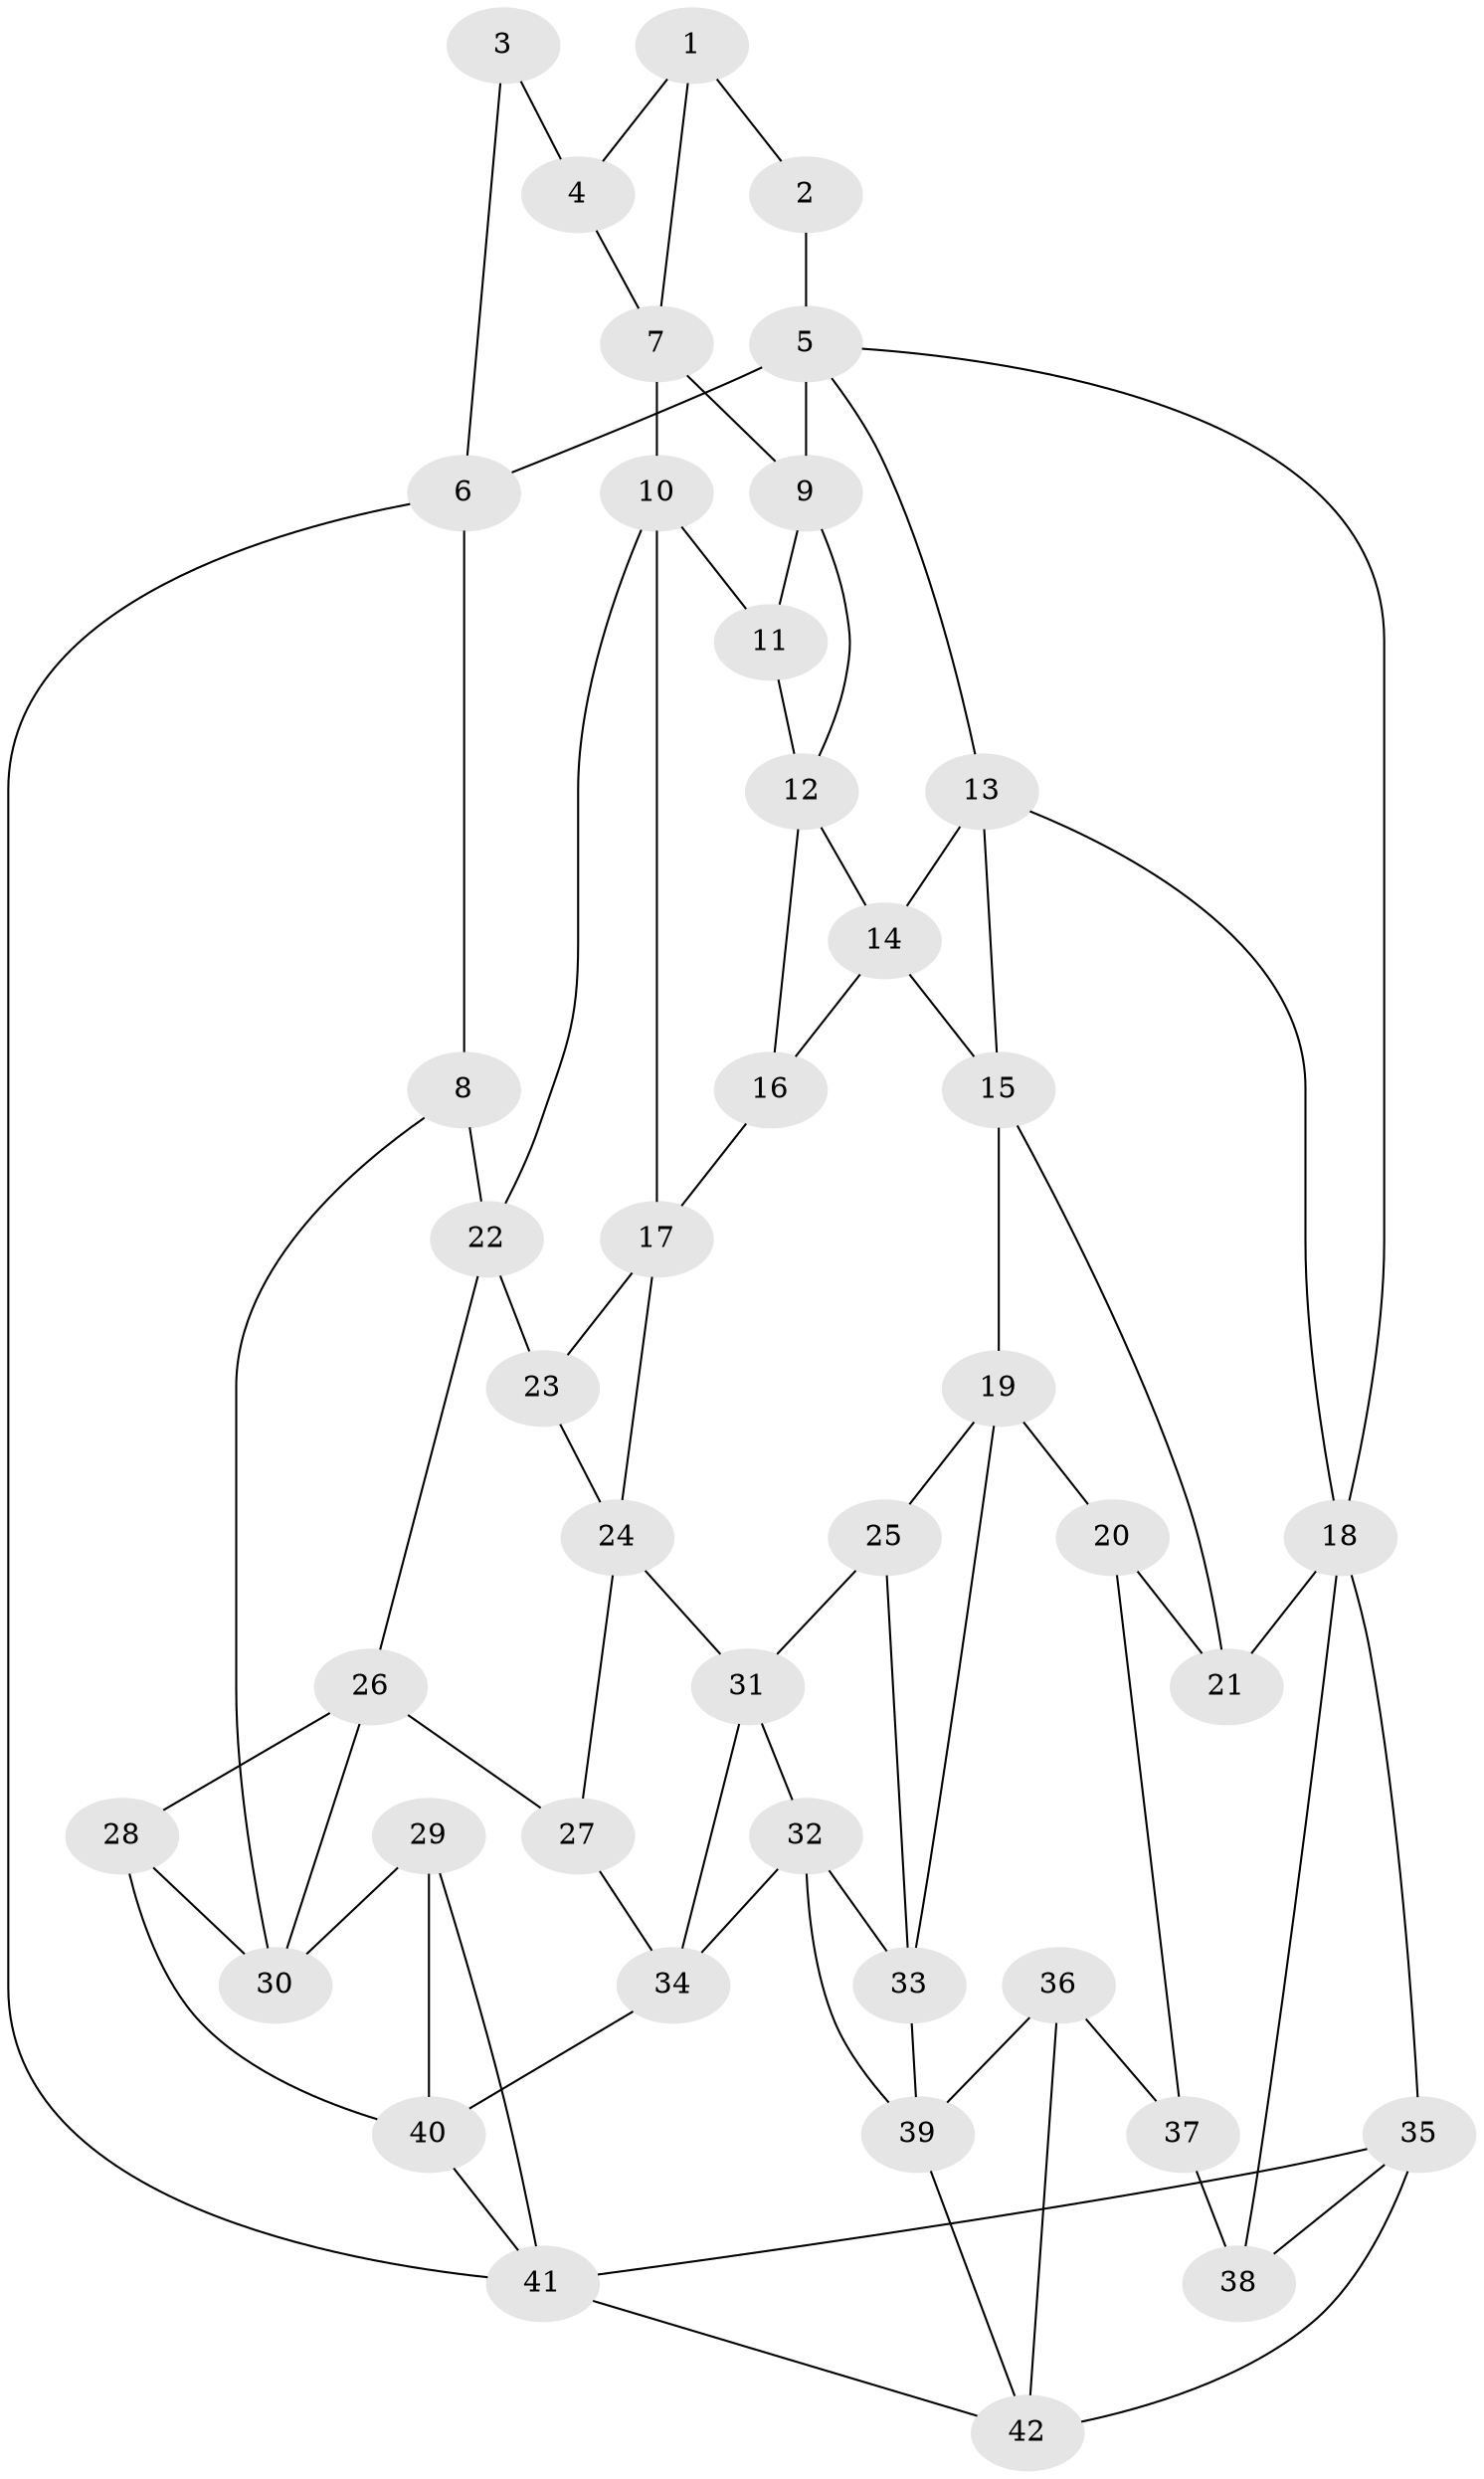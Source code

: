 // original degree distribution, {3: 0.024096385542168676, 4: 0.24096385542168675, 6: 0.20481927710843373, 5: 0.5301204819277109}
// Generated by graph-tools (version 1.1) at 2025/03/03/09/25 03:03:25]
// undirected, 42 vertices, 76 edges
graph export_dot {
graph [start="1"]
  node [color=gray90,style=filled];
  1;
  2;
  3;
  4;
  5;
  6;
  7;
  8;
  9;
  10;
  11;
  12;
  13;
  14;
  15;
  16;
  17;
  18;
  19;
  20;
  21;
  22;
  23;
  24;
  25;
  26;
  27;
  28;
  29;
  30;
  31;
  32;
  33;
  34;
  35;
  36;
  37;
  38;
  39;
  40;
  41;
  42;
  1 -- 2 [weight=1.0];
  1 -- 4 [weight=1.0];
  1 -- 7 [weight=1.0];
  2 -- 5 [weight=2.0];
  3 -- 4 [weight=2.0];
  3 -- 6 [weight=2.0];
  4 -- 7 [weight=1.0];
  5 -- 6 [weight=1.0];
  5 -- 9 [weight=1.0];
  5 -- 13 [weight=1.0];
  5 -- 18 [weight=1.0];
  6 -- 8 [weight=1.0];
  6 -- 41 [weight=1.0];
  7 -- 9 [weight=1.0];
  7 -- 10 [weight=1.0];
  8 -- 22 [weight=1.0];
  8 -- 30 [weight=1.0];
  9 -- 11 [weight=1.0];
  9 -- 12 [weight=1.0];
  10 -- 11 [weight=1.0];
  10 -- 17 [weight=1.0];
  10 -- 22 [weight=1.0];
  11 -- 12 [weight=1.0];
  12 -- 14 [weight=1.0];
  12 -- 16 [weight=1.0];
  13 -- 14 [weight=1.0];
  13 -- 15 [weight=1.0];
  13 -- 18 [weight=1.0];
  14 -- 15 [weight=1.0];
  14 -- 16 [weight=1.0];
  15 -- 19 [weight=1.0];
  15 -- 21 [weight=1.0];
  16 -- 17 [weight=1.0];
  17 -- 23 [weight=1.0];
  17 -- 24 [weight=1.0];
  18 -- 21 [weight=1.0];
  18 -- 35 [weight=1.0];
  18 -- 38 [weight=1.0];
  19 -- 20 [weight=1.0];
  19 -- 25 [weight=1.0];
  19 -- 33 [weight=1.0];
  20 -- 21 [weight=1.0];
  20 -- 37 [weight=1.0];
  22 -- 23 [weight=1.0];
  22 -- 26 [weight=1.0];
  23 -- 24 [weight=1.0];
  24 -- 27 [weight=1.0];
  24 -- 31 [weight=1.0];
  25 -- 31 [weight=1.0];
  25 -- 33 [weight=1.0];
  26 -- 27 [weight=1.0];
  26 -- 28 [weight=1.0];
  26 -- 30 [weight=1.0];
  27 -- 34 [weight=1.0];
  28 -- 30 [weight=1.0];
  28 -- 40 [weight=1.0];
  29 -- 30 [weight=1.0];
  29 -- 40 [weight=1.0];
  29 -- 41 [weight=1.0];
  31 -- 32 [weight=1.0];
  31 -- 34 [weight=1.0];
  32 -- 33 [weight=1.0];
  32 -- 34 [weight=1.0];
  32 -- 39 [weight=1.0];
  33 -- 39 [weight=1.0];
  34 -- 40 [weight=1.0];
  35 -- 38 [weight=1.0];
  35 -- 41 [weight=1.0];
  35 -- 42 [weight=1.0];
  36 -- 37 [weight=1.0];
  36 -- 39 [weight=1.0];
  36 -- 42 [weight=1.0];
  37 -- 38 [weight=2.0];
  39 -- 42 [weight=1.0];
  40 -- 41 [weight=1.0];
  41 -- 42 [weight=1.0];
}
